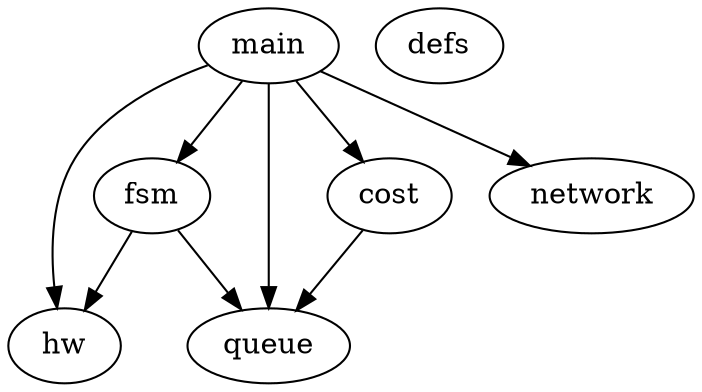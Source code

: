 digraph G {
	main -> hw;
	main -> fsm;
	main -> queue;
	main -> cost;
	main -> network;
	fsm -> hw;
	fsm -> queue;
	cost -> queue;
	defs;
}